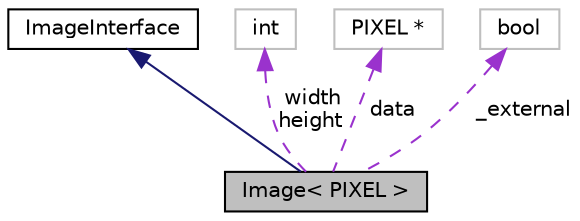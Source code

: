 digraph "Image&lt; PIXEL &gt;"
{
 // INTERACTIVE_SVG=YES
  edge [fontname="Helvetica",fontsize="10",labelfontname="Helvetica",labelfontsize="10"];
  node [fontname="Helvetica",fontsize="10",shape=record];
  Node1 [label="Image\< PIXEL \>",height=0.2,width=0.4,color="black", fillcolor="grey75", style="filled", fontcolor="black"];
  Node2 -> Node1 [dir="back",color="midnightblue",fontsize="10",style="solid",fontname="Helvetica"];
  Node2 [label="ImageInterface",height=0.2,width=0.4,color="black", fillcolor="white", style="filled",URL="$dc/dd6/class_image_interface.html"];
  Node3 -> Node1 [dir="back",color="darkorchid3",fontsize="10",style="dashed",label=" width\nheight" ,fontname="Helvetica"];
  Node3 [label="int",height=0.2,width=0.4,color="grey75", fillcolor="white", style="filled"];
  Node4 -> Node1 [dir="back",color="darkorchid3",fontsize="10",style="dashed",label=" data" ,fontname="Helvetica"];
  Node4 [label="PIXEL *",height=0.2,width=0.4,color="grey75", fillcolor="white", style="filled"];
  Node5 -> Node1 [dir="back",color="darkorchid3",fontsize="10",style="dashed",label=" _external" ,fontname="Helvetica"];
  Node5 [label="bool",height=0.2,width=0.4,color="grey75", fillcolor="white", style="filled"];
}
